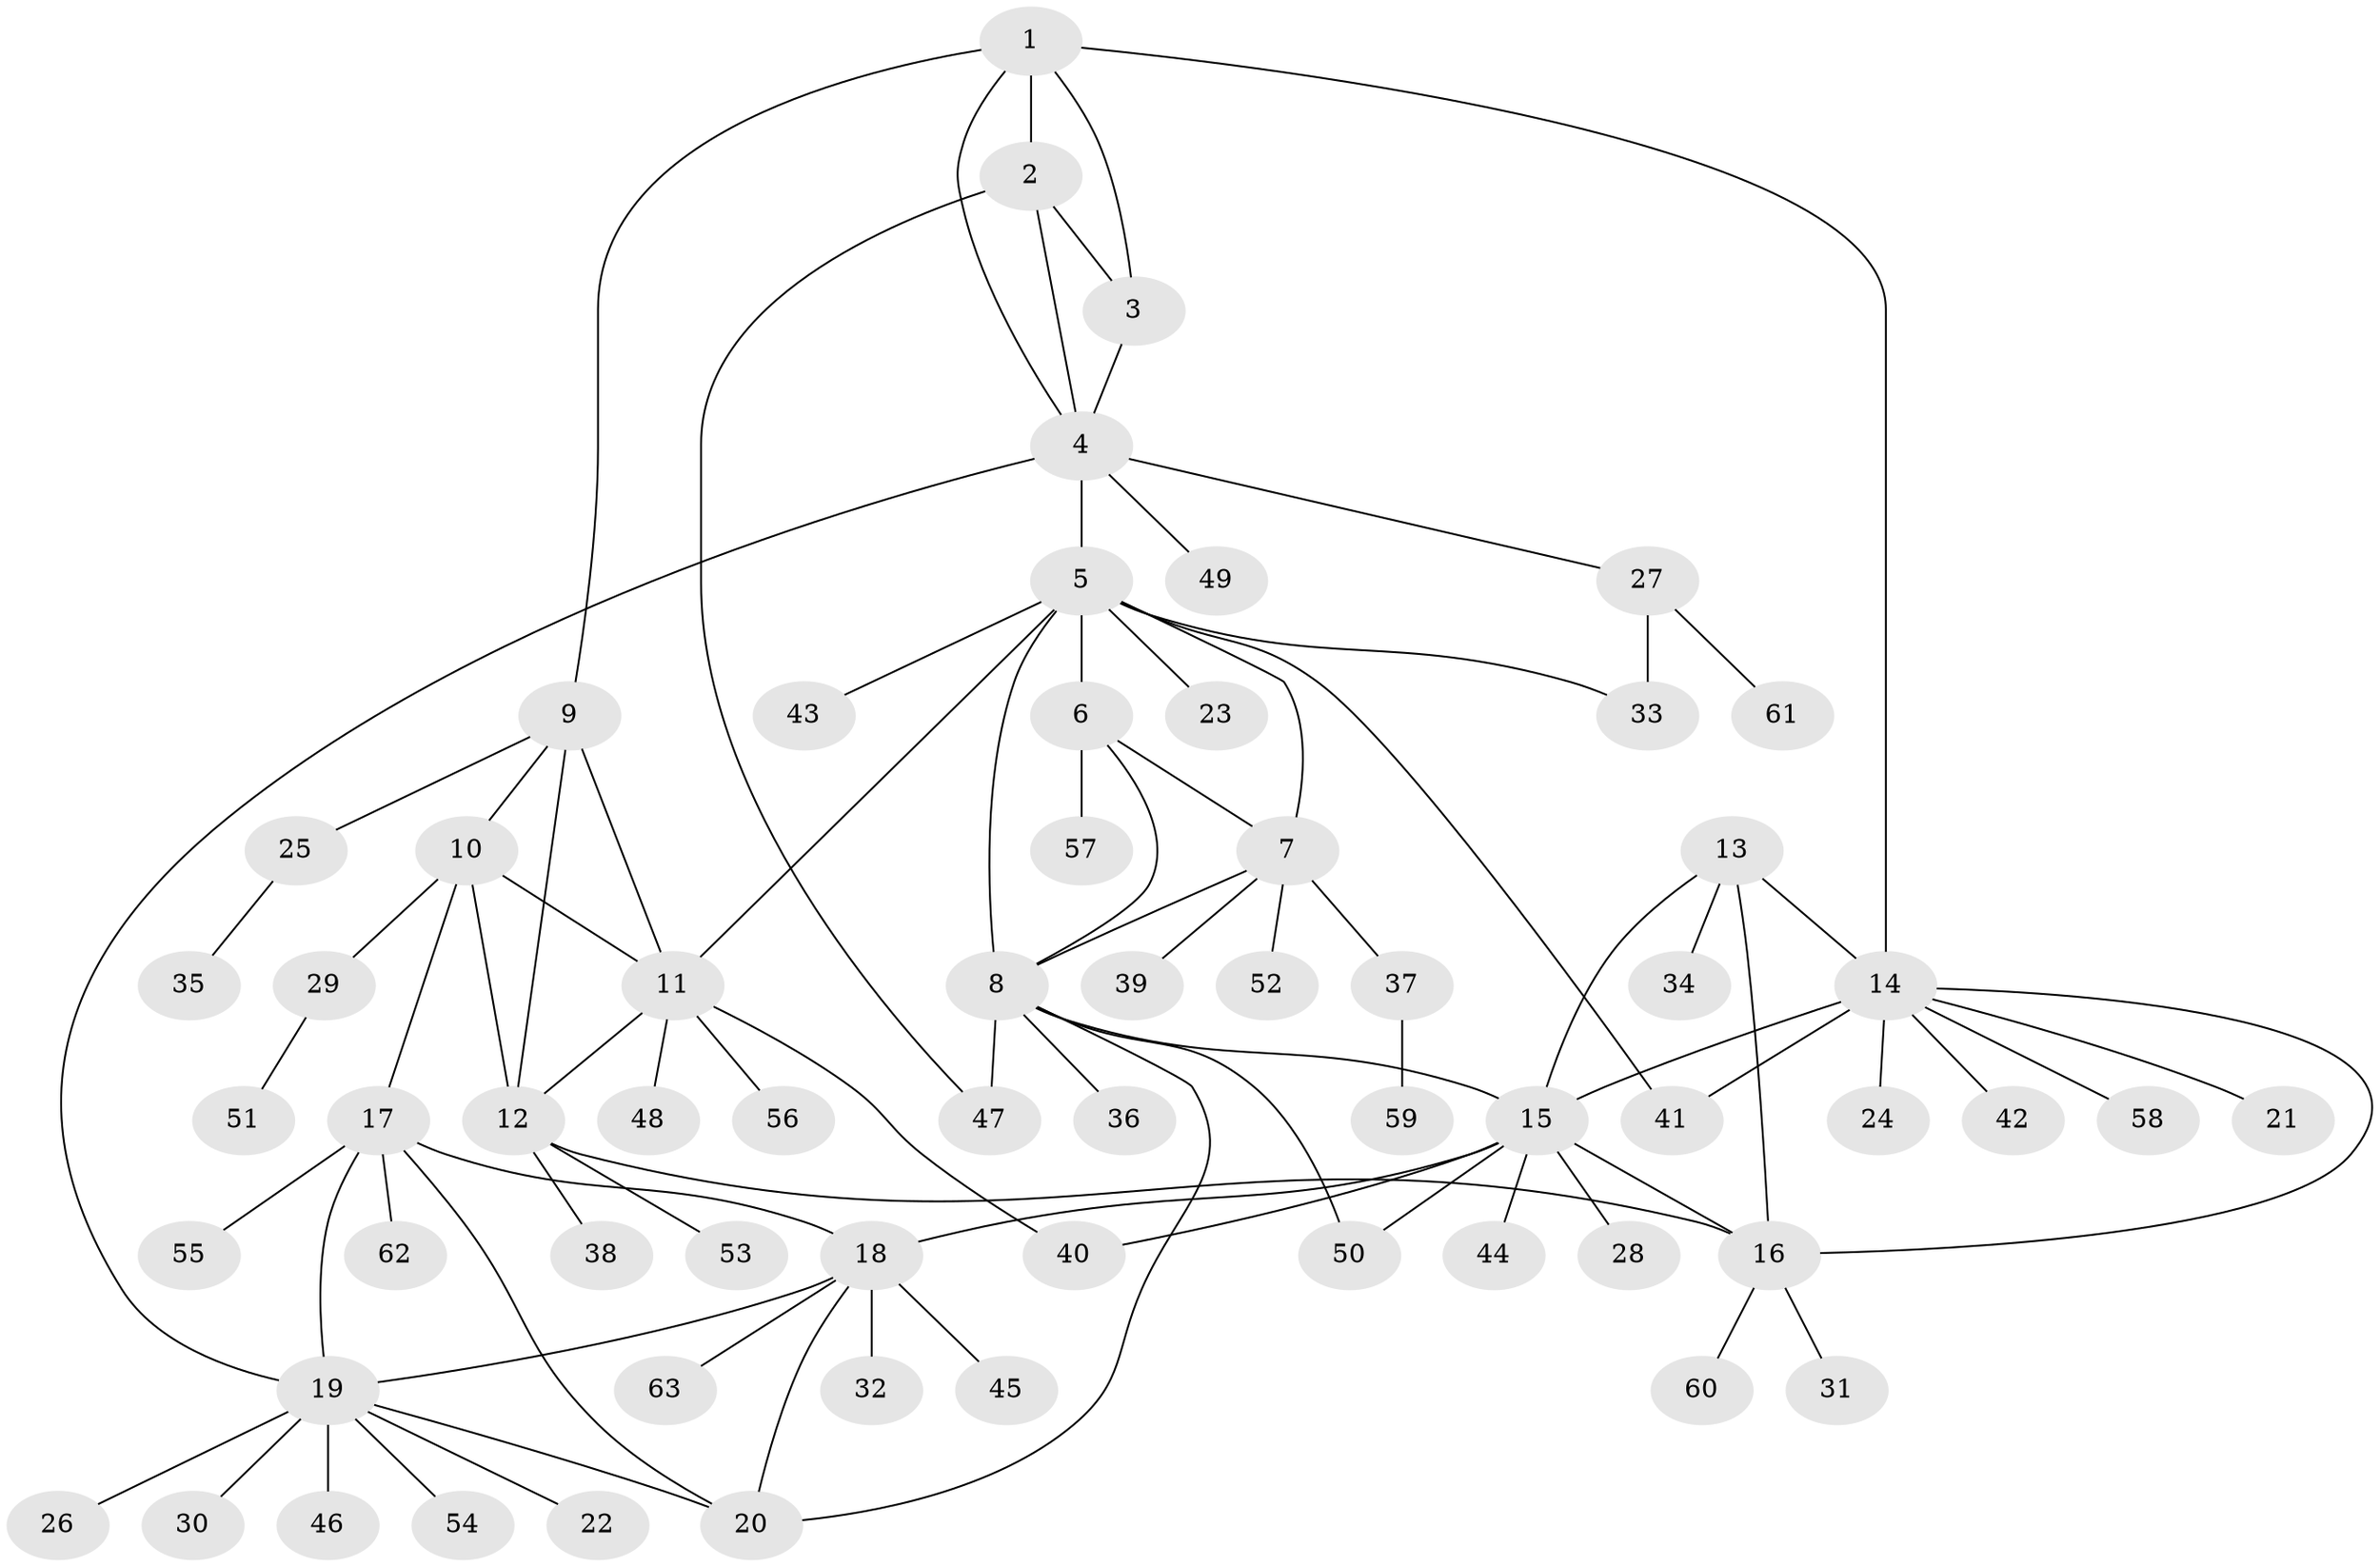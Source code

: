 // original degree distribution, {6: 0.011363636363636364, 4: 0.056818181818181816, 8: 0.03409090909090909, 10: 0.045454545454545456, 5: 0.03409090909090909, 7: 0.045454545454545456, 9: 0.011363636363636364, 2: 0.14772727272727273, 1: 0.5909090909090909, 3: 0.022727272727272728}
// Generated by graph-tools (version 1.1) at 2025/52/03/04/25 22:52:26]
// undirected, 63 vertices, 88 edges
graph export_dot {
  node [color=gray90,style=filled];
  1;
  2;
  3;
  4;
  5;
  6;
  7;
  8;
  9;
  10;
  11;
  12;
  13;
  14;
  15;
  16;
  17;
  18;
  19;
  20;
  21;
  22;
  23;
  24;
  25;
  26;
  27;
  28;
  29;
  30;
  31;
  32;
  33;
  34;
  35;
  36;
  37;
  38;
  39;
  40;
  41;
  42;
  43;
  44;
  45;
  46;
  47;
  48;
  49;
  50;
  51;
  52;
  53;
  54;
  55;
  56;
  57;
  58;
  59;
  60;
  61;
  62;
  63;
  1 -- 2 [weight=1.0];
  1 -- 3 [weight=1.0];
  1 -- 4 [weight=1.0];
  1 -- 9 [weight=1.0];
  1 -- 14 [weight=1.0];
  2 -- 3 [weight=1.0];
  2 -- 4 [weight=1.0];
  2 -- 47 [weight=1.0];
  3 -- 4 [weight=1.0];
  4 -- 5 [weight=1.0];
  4 -- 19 [weight=1.0];
  4 -- 27 [weight=1.0];
  4 -- 49 [weight=1.0];
  5 -- 6 [weight=1.0];
  5 -- 7 [weight=1.0];
  5 -- 8 [weight=1.0];
  5 -- 11 [weight=1.0];
  5 -- 23 [weight=1.0];
  5 -- 33 [weight=1.0];
  5 -- 41 [weight=1.0];
  5 -- 43 [weight=1.0];
  6 -- 7 [weight=1.0];
  6 -- 8 [weight=1.0];
  6 -- 57 [weight=1.0];
  7 -- 8 [weight=1.0];
  7 -- 37 [weight=1.0];
  7 -- 39 [weight=1.0];
  7 -- 52 [weight=1.0];
  8 -- 15 [weight=1.0];
  8 -- 20 [weight=1.0];
  8 -- 36 [weight=1.0];
  8 -- 47 [weight=1.0];
  8 -- 50 [weight=1.0];
  9 -- 10 [weight=1.0];
  9 -- 11 [weight=1.0];
  9 -- 12 [weight=1.0];
  9 -- 25 [weight=1.0];
  10 -- 11 [weight=1.0];
  10 -- 12 [weight=1.0];
  10 -- 17 [weight=1.0];
  10 -- 29 [weight=1.0];
  11 -- 12 [weight=1.0];
  11 -- 40 [weight=1.0];
  11 -- 48 [weight=1.0];
  11 -- 56 [weight=1.0];
  12 -- 16 [weight=1.0];
  12 -- 38 [weight=1.0];
  12 -- 53 [weight=1.0];
  13 -- 14 [weight=1.0];
  13 -- 15 [weight=1.0];
  13 -- 16 [weight=1.0];
  13 -- 34 [weight=1.0];
  14 -- 15 [weight=1.0];
  14 -- 16 [weight=1.0];
  14 -- 21 [weight=1.0];
  14 -- 24 [weight=1.0];
  14 -- 41 [weight=1.0];
  14 -- 42 [weight=1.0];
  14 -- 58 [weight=1.0];
  15 -- 16 [weight=1.0];
  15 -- 18 [weight=1.0];
  15 -- 28 [weight=1.0];
  15 -- 40 [weight=1.0];
  15 -- 44 [weight=1.0];
  15 -- 50 [weight=1.0];
  16 -- 31 [weight=1.0];
  16 -- 60 [weight=1.0];
  17 -- 18 [weight=1.0];
  17 -- 19 [weight=1.0];
  17 -- 20 [weight=1.0];
  17 -- 55 [weight=1.0];
  17 -- 62 [weight=1.0];
  18 -- 19 [weight=1.0];
  18 -- 20 [weight=1.0];
  18 -- 32 [weight=1.0];
  18 -- 45 [weight=1.0];
  18 -- 63 [weight=1.0];
  19 -- 20 [weight=1.0];
  19 -- 22 [weight=1.0];
  19 -- 26 [weight=1.0];
  19 -- 30 [weight=1.0];
  19 -- 46 [weight=1.0];
  19 -- 54 [weight=1.0];
  25 -- 35 [weight=1.0];
  27 -- 33 [weight=1.0];
  27 -- 61 [weight=1.0];
  29 -- 51 [weight=1.0];
  37 -- 59 [weight=1.0];
}
